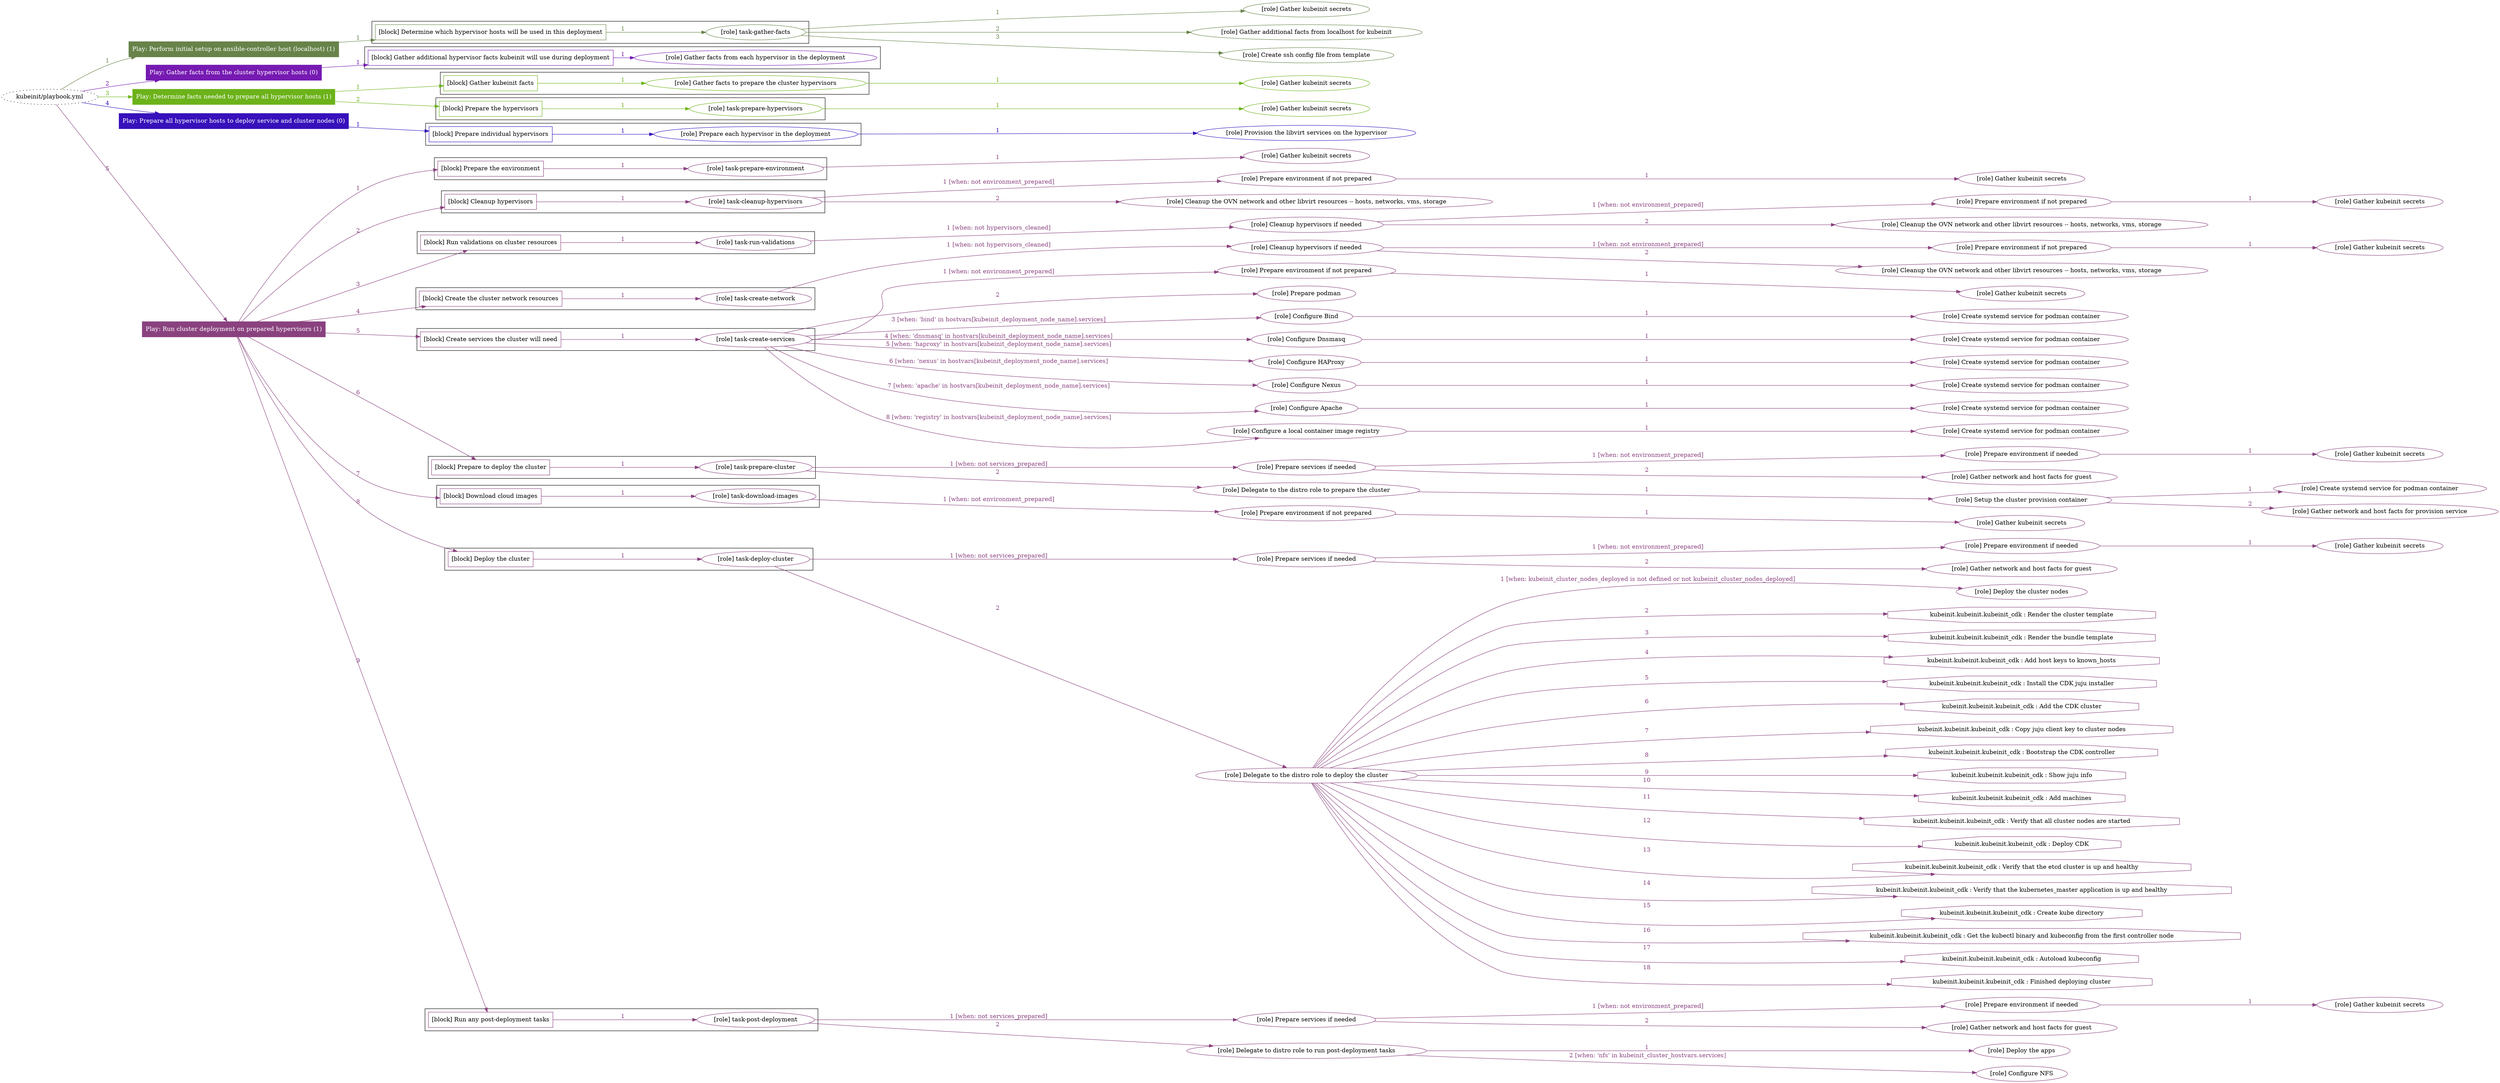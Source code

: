 digraph {
	graph [concentrate=true ordering=in rankdir=LR ratio=fill]
	edge [esep=5 sep=10]
	"kubeinit/playbook.yml" [URL="/home/runner/work/kubeinit/kubeinit/kubeinit/playbook.yml" id=playbook_5d4a4efd style=dotted]
	play_65ad8569 [label="Play: Perform initial setup on ansible-controller host (localhost) (1)" URL="/home/runner/work/kubeinit/kubeinit/kubeinit/playbook.yml" color="#678349" fontcolor="#ffffff" id=play_65ad8569 shape=box style=filled tooltip=localhost]
	"kubeinit/playbook.yml" -> play_65ad8569 [label="1 " color="#678349" fontcolor="#678349" id=edge_d160ba3a labeltooltip="1 " tooltip="1 "]
	subgraph "Gather kubeinit secrets" {
		role_afb60ba7 [label="[role] Gather kubeinit secrets" URL="/home/runner/.ansible/collections/ansible_collections/kubeinit/kubeinit/roles/kubeinit_prepare/tasks/build_hypervisors_group.yml" color="#678349" id=role_afb60ba7 tooltip="Gather kubeinit secrets"]
	}
	subgraph "Gather additional facts from localhost for kubeinit" {
		role_e601e700 [label="[role] Gather additional facts from localhost for kubeinit" URL="/home/runner/.ansible/collections/ansible_collections/kubeinit/kubeinit/roles/kubeinit_prepare/tasks/build_hypervisors_group.yml" color="#678349" id=role_e601e700 tooltip="Gather additional facts from localhost for kubeinit"]
	}
	subgraph "Create ssh config file from template" {
		role_9f34000d [label="[role] Create ssh config file from template" URL="/home/runner/.ansible/collections/ansible_collections/kubeinit/kubeinit/roles/kubeinit_prepare/tasks/build_hypervisors_group.yml" color="#678349" id=role_9f34000d tooltip="Create ssh config file from template"]
	}
	subgraph "task-gather-facts" {
		role_ab800e63 [label="[role] task-gather-facts" URL="/home/runner/work/kubeinit/kubeinit/kubeinit/playbook.yml" color="#678349" id=role_ab800e63 tooltip="task-gather-facts"]
		role_ab800e63 -> role_afb60ba7 [label="1 " color="#678349" fontcolor="#678349" id=edge_997797c6 labeltooltip="1 " tooltip="1 "]
		role_ab800e63 -> role_e601e700 [label="2 " color="#678349" fontcolor="#678349" id=edge_d37f47e0 labeltooltip="2 " tooltip="2 "]
		role_ab800e63 -> role_9f34000d [label="3 " color="#678349" fontcolor="#678349" id=edge_4436fc14 labeltooltip="3 " tooltip="3 "]
	}
	subgraph "Play: Perform initial setup on ansible-controller host (localhost) (1)" {
		play_65ad8569 -> block_b7179aa5 [label=1 color="#678349" fontcolor="#678349" id=edge_c4ae26bb labeltooltip=1 tooltip=1]
		subgraph cluster_block_b7179aa5 {
			block_b7179aa5 [label="[block] Determine which hypervisor hosts will be used in this deployment" URL="/home/runner/work/kubeinit/kubeinit/kubeinit/playbook.yml" color="#678349" id=block_b7179aa5 labeltooltip="Determine which hypervisor hosts will be used in this deployment" shape=box tooltip="Determine which hypervisor hosts will be used in this deployment"]
			block_b7179aa5 -> role_ab800e63 [label="1 " color="#678349" fontcolor="#678349" id=edge_9bcf2f2a labeltooltip="1 " tooltip="1 "]
		}
	}
	play_0ab70458 [label="Play: Gather facts from the cluster hypervisor hosts (0)" URL="/home/runner/work/kubeinit/kubeinit/kubeinit/playbook.yml" color="#761ab2" fontcolor="#ffffff" id=play_0ab70458 shape=box style=filled tooltip="Play: Gather facts from the cluster hypervisor hosts (0)"]
	"kubeinit/playbook.yml" -> play_0ab70458 [label="2 " color="#761ab2" fontcolor="#761ab2" id=edge_4c964f12 labeltooltip="2 " tooltip="2 "]
	subgraph "Gather facts from each hypervisor in the deployment" {
		role_cf1702af [label="[role] Gather facts from each hypervisor in the deployment" URL="/home/runner/work/kubeinit/kubeinit/kubeinit/playbook.yml" color="#761ab2" id=role_cf1702af tooltip="Gather facts from each hypervisor in the deployment"]
	}
	subgraph "Play: Gather facts from the cluster hypervisor hosts (0)" {
		play_0ab70458 -> block_32a64cea [label=1 color="#761ab2" fontcolor="#761ab2" id=edge_6d9802d5 labeltooltip=1 tooltip=1]
		subgraph cluster_block_32a64cea {
			block_32a64cea [label="[block] Gather additional hypervisor facts kubeinit will use during deployment" URL="/home/runner/work/kubeinit/kubeinit/kubeinit/playbook.yml" color="#761ab2" id=block_32a64cea labeltooltip="Gather additional hypervisor facts kubeinit will use during deployment" shape=box tooltip="Gather additional hypervisor facts kubeinit will use during deployment"]
			block_32a64cea -> role_cf1702af [label="1 " color="#761ab2" fontcolor="#761ab2" id=edge_f6587982 labeltooltip="1 " tooltip="1 "]
		}
	}
	play_e6814c1e [label="Play: Determine facts needed to prepare all hypervisor hosts (1)" URL="/home/runner/work/kubeinit/kubeinit/kubeinit/playbook.yml" color="#6cb21a" fontcolor="#ffffff" id=play_e6814c1e shape=box style=filled tooltip=localhost]
	"kubeinit/playbook.yml" -> play_e6814c1e [label="3 " color="#6cb21a" fontcolor="#6cb21a" id=edge_101510f3 labeltooltip="3 " tooltip="3 "]
	subgraph "Gather kubeinit secrets" {
		role_1d40dea8 [label="[role] Gather kubeinit secrets" URL="/home/runner/.ansible/collections/ansible_collections/kubeinit/kubeinit/roles/kubeinit_prepare/tasks/gather_kubeinit_facts.yml" color="#6cb21a" id=role_1d40dea8 tooltip="Gather kubeinit secrets"]
	}
	subgraph "Gather facts to prepare the cluster hypervisors" {
		role_b2ae11fd [label="[role] Gather facts to prepare the cluster hypervisors" URL="/home/runner/work/kubeinit/kubeinit/kubeinit/playbook.yml" color="#6cb21a" id=role_b2ae11fd tooltip="Gather facts to prepare the cluster hypervisors"]
		role_b2ae11fd -> role_1d40dea8 [label="1 " color="#6cb21a" fontcolor="#6cb21a" id=edge_606e1c09 labeltooltip="1 " tooltip="1 "]
	}
	subgraph "Gather kubeinit secrets" {
		role_eefbf96c [label="[role] Gather kubeinit secrets" URL="/home/runner/.ansible/collections/ansible_collections/kubeinit/kubeinit/roles/kubeinit_prepare/tasks/gather_kubeinit_facts.yml" color="#6cb21a" id=role_eefbf96c tooltip="Gather kubeinit secrets"]
	}
	subgraph "task-prepare-hypervisors" {
		role_50946fad [label="[role] task-prepare-hypervisors" URL="/home/runner/work/kubeinit/kubeinit/kubeinit/playbook.yml" color="#6cb21a" id=role_50946fad tooltip="task-prepare-hypervisors"]
		role_50946fad -> role_eefbf96c [label="1 " color="#6cb21a" fontcolor="#6cb21a" id=edge_0d8ae8b2 labeltooltip="1 " tooltip="1 "]
	}
	subgraph "Play: Determine facts needed to prepare all hypervisor hosts (1)" {
		play_e6814c1e -> block_045bded1 [label=1 color="#6cb21a" fontcolor="#6cb21a" id=edge_b8f6d938 labeltooltip=1 tooltip=1]
		subgraph cluster_block_045bded1 {
			block_045bded1 [label="[block] Gather kubeinit facts" URL="/home/runner/work/kubeinit/kubeinit/kubeinit/playbook.yml" color="#6cb21a" id=block_045bded1 labeltooltip="Gather kubeinit facts" shape=box tooltip="Gather kubeinit facts"]
			block_045bded1 -> role_b2ae11fd [label="1 " color="#6cb21a" fontcolor="#6cb21a" id=edge_aa0c2cd4 labeltooltip="1 " tooltip="1 "]
		}
		play_e6814c1e -> block_97803138 [label=2 color="#6cb21a" fontcolor="#6cb21a" id=edge_9f4b67f5 labeltooltip=2 tooltip=2]
		subgraph cluster_block_97803138 {
			block_97803138 [label="[block] Prepare the hypervisors" URL="/home/runner/work/kubeinit/kubeinit/kubeinit/playbook.yml" color="#6cb21a" id=block_97803138 labeltooltip="Prepare the hypervisors" shape=box tooltip="Prepare the hypervisors"]
			block_97803138 -> role_50946fad [label="1 " color="#6cb21a" fontcolor="#6cb21a" id=edge_c9152506 labeltooltip="1 " tooltip="1 "]
		}
	}
	play_7a39531d [label="Play: Prepare all hypervisor hosts to deploy service and cluster nodes (0)" URL="/home/runner/work/kubeinit/kubeinit/kubeinit/playbook.yml" color="#3711bb" fontcolor="#ffffff" id=play_7a39531d shape=box style=filled tooltip="Play: Prepare all hypervisor hosts to deploy service and cluster nodes (0)"]
	"kubeinit/playbook.yml" -> play_7a39531d [label="4 " color="#3711bb" fontcolor="#3711bb" id=edge_bf09d624 labeltooltip="4 " tooltip="4 "]
	subgraph "Provision the libvirt services on the hypervisor" {
		role_a8854d51 [label="[role] Provision the libvirt services on the hypervisor" URL="/home/runner/.ansible/collections/ansible_collections/kubeinit/kubeinit/roles/kubeinit_prepare/tasks/prepare_hypervisor.yml" color="#3711bb" id=role_a8854d51 tooltip="Provision the libvirt services on the hypervisor"]
	}
	subgraph "Prepare each hypervisor in the deployment" {
		role_b487c369 [label="[role] Prepare each hypervisor in the deployment" URL="/home/runner/work/kubeinit/kubeinit/kubeinit/playbook.yml" color="#3711bb" id=role_b487c369 tooltip="Prepare each hypervisor in the deployment"]
		role_b487c369 -> role_a8854d51 [label="1 " color="#3711bb" fontcolor="#3711bb" id=edge_3f8db5c1 labeltooltip="1 " tooltip="1 "]
	}
	subgraph "Play: Prepare all hypervisor hosts to deploy service and cluster nodes (0)" {
		play_7a39531d -> block_e90c26ef [label=1 color="#3711bb" fontcolor="#3711bb" id=edge_960f271e labeltooltip=1 tooltip=1]
		subgraph cluster_block_e90c26ef {
			block_e90c26ef [label="[block] Prepare individual hypervisors" URL="/home/runner/work/kubeinit/kubeinit/kubeinit/playbook.yml" color="#3711bb" id=block_e90c26ef labeltooltip="Prepare individual hypervisors" shape=box tooltip="Prepare individual hypervisors"]
			block_e90c26ef -> role_b487c369 [label="1 " color="#3711bb" fontcolor="#3711bb" id=edge_8b2ed2a7 labeltooltip="1 " tooltip="1 "]
		}
	}
	play_1b030f04 [label="Play: Run cluster deployment on prepared hypervisors (1)" URL="/home/runner/work/kubeinit/kubeinit/kubeinit/playbook.yml" color="#8a427f" fontcolor="#ffffff" id=play_1b030f04 shape=box style=filled tooltip=localhost]
	"kubeinit/playbook.yml" -> play_1b030f04 [label="5 " color="#8a427f" fontcolor="#8a427f" id=edge_0655ecc9 labeltooltip="5 " tooltip="5 "]
	subgraph "Gather kubeinit secrets" {
		role_b978f371 [label="[role] Gather kubeinit secrets" URL="/home/runner/.ansible/collections/ansible_collections/kubeinit/kubeinit/roles/kubeinit_prepare/tasks/gather_kubeinit_facts.yml" color="#8a427f" id=role_b978f371 tooltip="Gather kubeinit secrets"]
	}
	subgraph "task-prepare-environment" {
		role_2ad9b0b3 [label="[role] task-prepare-environment" URL="/home/runner/work/kubeinit/kubeinit/kubeinit/playbook.yml" color="#8a427f" id=role_2ad9b0b3 tooltip="task-prepare-environment"]
		role_2ad9b0b3 -> role_b978f371 [label="1 " color="#8a427f" fontcolor="#8a427f" id=edge_fa014e75 labeltooltip="1 " tooltip="1 "]
	}
	subgraph "Gather kubeinit secrets" {
		role_1841be81 [label="[role] Gather kubeinit secrets" URL="/home/runner/.ansible/collections/ansible_collections/kubeinit/kubeinit/roles/kubeinit_prepare/tasks/gather_kubeinit_facts.yml" color="#8a427f" id=role_1841be81 tooltip="Gather kubeinit secrets"]
	}
	subgraph "Prepare environment if not prepared" {
		role_70fe7573 [label="[role] Prepare environment if not prepared" URL="/home/runner/.ansible/collections/ansible_collections/kubeinit/kubeinit/roles/kubeinit_prepare/tasks/cleanup_hypervisors.yml" color="#8a427f" id=role_70fe7573 tooltip="Prepare environment if not prepared"]
		role_70fe7573 -> role_1841be81 [label="1 " color="#8a427f" fontcolor="#8a427f" id=edge_56fe163d labeltooltip="1 " tooltip="1 "]
	}
	subgraph "Cleanup the OVN network and other libvirt resources -- hosts, networks, vms, storage" {
		role_3c646fc8 [label="[role] Cleanup the OVN network and other libvirt resources -- hosts, networks, vms, storage" URL="/home/runner/.ansible/collections/ansible_collections/kubeinit/kubeinit/roles/kubeinit_prepare/tasks/cleanup_hypervisors.yml" color="#8a427f" id=role_3c646fc8 tooltip="Cleanup the OVN network and other libvirt resources -- hosts, networks, vms, storage"]
	}
	subgraph "task-cleanup-hypervisors" {
		role_1943c08c [label="[role] task-cleanup-hypervisors" URL="/home/runner/work/kubeinit/kubeinit/kubeinit/playbook.yml" color="#8a427f" id=role_1943c08c tooltip="task-cleanup-hypervisors"]
		role_1943c08c -> role_70fe7573 [label="1 [when: not environment_prepared]" color="#8a427f" fontcolor="#8a427f" id=edge_6905fbd5 labeltooltip="1 [when: not environment_prepared]" tooltip="1 [when: not environment_prepared]"]
		role_1943c08c -> role_3c646fc8 [label="2 " color="#8a427f" fontcolor="#8a427f" id=edge_e3557942 labeltooltip="2 " tooltip="2 "]
	}
	subgraph "Gather kubeinit secrets" {
		role_dc35835f [label="[role] Gather kubeinit secrets" URL="/home/runner/.ansible/collections/ansible_collections/kubeinit/kubeinit/roles/kubeinit_prepare/tasks/gather_kubeinit_facts.yml" color="#8a427f" id=role_dc35835f tooltip="Gather kubeinit secrets"]
	}
	subgraph "Prepare environment if not prepared" {
		role_cce88cf4 [label="[role] Prepare environment if not prepared" URL="/home/runner/.ansible/collections/ansible_collections/kubeinit/kubeinit/roles/kubeinit_prepare/tasks/cleanup_hypervisors.yml" color="#8a427f" id=role_cce88cf4 tooltip="Prepare environment if not prepared"]
		role_cce88cf4 -> role_dc35835f [label="1 " color="#8a427f" fontcolor="#8a427f" id=edge_99cf2ab1 labeltooltip="1 " tooltip="1 "]
	}
	subgraph "Cleanup the OVN network and other libvirt resources -- hosts, networks, vms, storage" {
		role_688c6c15 [label="[role] Cleanup the OVN network and other libvirt resources -- hosts, networks, vms, storage" URL="/home/runner/.ansible/collections/ansible_collections/kubeinit/kubeinit/roles/kubeinit_prepare/tasks/cleanup_hypervisors.yml" color="#8a427f" id=role_688c6c15 tooltip="Cleanup the OVN network and other libvirt resources -- hosts, networks, vms, storage"]
	}
	subgraph "Cleanup hypervisors if needed" {
		role_6545174c [label="[role] Cleanup hypervisors if needed" URL="/home/runner/.ansible/collections/ansible_collections/kubeinit/kubeinit/roles/kubeinit_validations/tasks/main.yml" color="#8a427f" id=role_6545174c tooltip="Cleanup hypervisors if needed"]
		role_6545174c -> role_cce88cf4 [label="1 [when: not environment_prepared]" color="#8a427f" fontcolor="#8a427f" id=edge_d6f4eb44 labeltooltip="1 [when: not environment_prepared]" tooltip="1 [when: not environment_prepared]"]
		role_6545174c -> role_688c6c15 [label="2 " color="#8a427f" fontcolor="#8a427f" id=edge_3ad745a1 labeltooltip="2 " tooltip="2 "]
	}
	subgraph "task-run-validations" {
		role_8f6e91c0 [label="[role] task-run-validations" URL="/home/runner/work/kubeinit/kubeinit/kubeinit/playbook.yml" color="#8a427f" id=role_8f6e91c0 tooltip="task-run-validations"]
		role_8f6e91c0 -> role_6545174c [label="1 [when: not hypervisors_cleaned]" color="#8a427f" fontcolor="#8a427f" id=edge_05f34879 labeltooltip="1 [when: not hypervisors_cleaned]" tooltip="1 [when: not hypervisors_cleaned]"]
	}
	subgraph "Gather kubeinit secrets" {
		role_e9c73076 [label="[role] Gather kubeinit secrets" URL="/home/runner/.ansible/collections/ansible_collections/kubeinit/kubeinit/roles/kubeinit_prepare/tasks/gather_kubeinit_facts.yml" color="#8a427f" id=role_e9c73076 tooltip="Gather kubeinit secrets"]
	}
	subgraph "Prepare environment if not prepared" {
		role_3f42492a [label="[role] Prepare environment if not prepared" URL="/home/runner/.ansible/collections/ansible_collections/kubeinit/kubeinit/roles/kubeinit_prepare/tasks/cleanup_hypervisors.yml" color="#8a427f" id=role_3f42492a tooltip="Prepare environment if not prepared"]
		role_3f42492a -> role_e9c73076 [label="1 " color="#8a427f" fontcolor="#8a427f" id=edge_bc59ffc3 labeltooltip="1 " tooltip="1 "]
	}
	subgraph "Cleanup the OVN network and other libvirt resources -- hosts, networks, vms, storage" {
		role_d389c0d1 [label="[role] Cleanup the OVN network and other libvirt resources -- hosts, networks, vms, storage" URL="/home/runner/.ansible/collections/ansible_collections/kubeinit/kubeinit/roles/kubeinit_prepare/tasks/cleanup_hypervisors.yml" color="#8a427f" id=role_d389c0d1 tooltip="Cleanup the OVN network and other libvirt resources -- hosts, networks, vms, storage"]
	}
	subgraph "Cleanup hypervisors if needed" {
		role_c283dd81 [label="[role] Cleanup hypervisors if needed" URL="/home/runner/.ansible/collections/ansible_collections/kubeinit/kubeinit/roles/kubeinit_libvirt/tasks/create_network.yml" color="#8a427f" id=role_c283dd81 tooltip="Cleanup hypervisors if needed"]
		role_c283dd81 -> role_3f42492a [label="1 [when: not environment_prepared]" color="#8a427f" fontcolor="#8a427f" id=edge_cfc73dd8 labeltooltip="1 [when: not environment_prepared]" tooltip="1 [when: not environment_prepared]"]
		role_c283dd81 -> role_d389c0d1 [label="2 " color="#8a427f" fontcolor="#8a427f" id=edge_93f5b8fb labeltooltip="2 " tooltip="2 "]
	}
	subgraph "task-create-network" {
		role_e793d3ed [label="[role] task-create-network" URL="/home/runner/work/kubeinit/kubeinit/kubeinit/playbook.yml" color="#8a427f" id=role_e793d3ed tooltip="task-create-network"]
		role_e793d3ed -> role_c283dd81 [label="1 [when: not hypervisors_cleaned]" color="#8a427f" fontcolor="#8a427f" id=edge_fbb6789c labeltooltip="1 [when: not hypervisors_cleaned]" tooltip="1 [when: not hypervisors_cleaned]"]
	}
	subgraph "Gather kubeinit secrets" {
		role_b8020a63 [label="[role] Gather kubeinit secrets" URL="/home/runner/.ansible/collections/ansible_collections/kubeinit/kubeinit/roles/kubeinit_prepare/tasks/gather_kubeinit_facts.yml" color="#8a427f" id=role_b8020a63 tooltip="Gather kubeinit secrets"]
	}
	subgraph "Prepare environment if not prepared" {
		role_36847317 [label="[role] Prepare environment if not prepared" URL="/home/runner/.ansible/collections/ansible_collections/kubeinit/kubeinit/roles/kubeinit_services/tasks/main.yml" color="#8a427f" id=role_36847317 tooltip="Prepare environment if not prepared"]
		role_36847317 -> role_b8020a63 [label="1 " color="#8a427f" fontcolor="#8a427f" id=edge_d53d6871 labeltooltip="1 " tooltip="1 "]
	}
	subgraph "Prepare podman" {
		role_4e287cc9 [label="[role] Prepare podman" URL="/home/runner/.ansible/collections/ansible_collections/kubeinit/kubeinit/roles/kubeinit_services/tasks/00_create_service_pod.yml" color="#8a427f" id=role_4e287cc9 tooltip="Prepare podman"]
	}
	subgraph "Create systemd service for podman container" {
		role_1cb94c15 [label="[role] Create systemd service for podman container" URL="/home/runner/.ansible/collections/ansible_collections/kubeinit/kubeinit/roles/kubeinit_bind/tasks/main.yml" color="#8a427f" id=role_1cb94c15 tooltip="Create systemd service for podman container"]
	}
	subgraph "Configure Bind" {
		role_9c9f459e [label="[role] Configure Bind" URL="/home/runner/.ansible/collections/ansible_collections/kubeinit/kubeinit/roles/kubeinit_services/tasks/start_services_containers.yml" color="#8a427f" id=role_9c9f459e tooltip="Configure Bind"]
		role_9c9f459e -> role_1cb94c15 [label="1 " color="#8a427f" fontcolor="#8a427f" id=edge_7fda4e03 labeltooltip="1 " tooltip="1 "]
	}
	subgraph "Create systemd service for podman container" {
		role_1dc32ac9 [label="[role] Create systemd service for podman container" URL="/home/runner/.ansible/collections/ansible_collections/kubeinit/kubeinit/roles/kubeinit_dnsmasq/tasks/main.yml" color="#8a427f" id=role_1dc32ac9 tooltip="Create systemd service for podman container"]
	}
	subgraph "Configure Dnsmasq" {
		role_564a7d5e [label="[role] Configure Dnsmasq" URL="/home/runner/.ansible/collections/ansible_collections/kubeinit/kubeinit/roles/kubeinit_services/tasks/start_services_containers.yml" color="#8a427f" id=role_564a7d5e tooltip="Configure Dnsmasq"]
		role_564a7d5e -> role_1dc32ac9 [label="1 " color="#8a427f" fontcolor="#8a427f" id=edge_b3ff6a4b labeltooltip="1 " tooltip="1 "]
	}
	subgraph "Create systemd service for podman container" {
		role_6fa23d4e [label="[role] Create systemd service for podman container" URL="/home/runner/.ansible/collections/ansible_collections/kubeinit/kubeinit/roles/kubeinit_haproxy/tasks/main.yml" color="#8a427f" id=role_6fa23d4e tooltip="Create systemd service for podman container"]
	}
	subgraph "Configure HAProxy" {
		role_dfbf6b79 [label="[role] Configure HAProxy" URL="/home/runner/.ansible/collections/ansible_collections/kubeinit/kubeinit/roles/kubeinit_services/tasks/start_services_containers.yml" color="#8a427f" id=role_dfbf6b79 tooltip="Configure HAProxy"]
		role_dfbf6b79 -> role_6fa23d4e [label="1 " color="#8a427f" fontcolor="#8a427f" id=edge_7ab19076 labeltooltip="1 " tooltip="1 "]
	}
	subgraph "Create systemd service for podman container" {
		role_b2f80b74 [label="[role] Create systemd service for podman container" URL="/home/runner/.ansible/collections/ansible_collections/kubeinit/kubeinit/roles/kubeinit_nexus/tasks/main.yml" color="#8a427f" id=role_b2f80b74 tooltip="Create systemd service for podman container"]
	}
	subgraph "Configure Nexus" {
		role_54bb8392 [label="[role] Configure Nexus" URL="/home/runner/.ansible/collections/ansible_collections/kubeinit/kubeinit/roles/kubeinit_services/tasks/start_services_containers.yml" color="#8a427f" id=role_54bb8392 tooltip="Configure Nexus"]
		role_54bb8392 -> role_b2f80b74 [label="1 " color="#8a427f" fontcolor="#8a427f" id=edge_5441ed68 labeltooltip="1 " tooltip="1 "]
	}
	subgraph "Create systemd service for podman container" {
		role_d0d7622e [label="[role] Create systemd service for podman container" URL="/home/runner/.ansible/collections/ansible_collections/kubeinit/kubeinit/roles/kubeinit_apache/tasks/main.yml" color="#8a427f" id=role_d0d7622e tooltip="Create systemd service for podman container"]
	}
	subgraph "Configure Apache" {
		role_2e929e82 [label="[role] Configure Apache" URL="/home/runner/.ansible/collections/ansible_collections/kubeinit/kubeinit/roles/kubeinit_services/tasks/start_services_containers.yml" color="#8a427f" id=role_2e929e82 tooltip="Configure Apache"]
		role_2e929e82 -> role_d0d7622e [label="1 " color="#8a427f" fontcolor="#8a427f" id=edge_8b07c0a2 labeltooltip="1 " tooltip="1 "]
	}
	subgraph "Create systemd service for podman container" {
		role_638c51d6 [label="[role] Create systemd service for podman container" URL="/home/runner/.ansible/collections/ansible_collections/kubeinit/kubeinit/roles/kubeinit_registry/tasks/main.yml" color="#8a427f" id=role_638c51d6 tooltip="Create systemd service for podman container"]
	}
	subgraph "Configure a local container image registry" {
		role_09df94ac [label="[role] Configure a local container image registry" URL="/home/runner/.ansible/collections/ansible_collections/kubeinit/kubeinit/roles/kubeinit_services/tasks/start_services_containers.yml" color="#8a427f" id=role_09df94ac tooltip="Configure a local container image registry"]
		role_09df94ac -> role_638c51d6 [label="1 " color="#8a427f" fontcolor="#8a427f" id=edge_f0ae51d2 labeltooltip="1 " tooltip="1 "]
	}
	subgraph "task-create-services" {
		role_7cf5f27b [label="[role] task-create-services" URL="/home/runner/work/kubeinit/kubeinit/kubeinit/playbook.yml" color="#8a427f" id=role_7cf5f27b tooltip="task-create-services"]
		role_7cf5f27b -> role_36847317 [label="1 [when: not environment_prepared]" color="#8a427f" fontcolor="#8a427f" id=edge_3ca4567c labeltooltip="1 [when: not environment_prepared]" tooltip="1 [when: not environment_prepared]"]
		role_7cf5f27b -> role_4e287cc9 [label="2 " color="#8a427f" fontcolor="#8a427f" id=edge_bd09ce76 labeltooltip="2 " tooltip="2 "]
		role_7cf5f27b -> role_9c9f459e [label="3 [when: 'bind' in hostvars[kubeinit_deployment_node_name].services]" color="#8a427f" fontcolor="#8a427f" id=edge_01d3547b labeltooltip="3 [when: 'bind' in hostvars[kubeinit_deployment_node_name].services]" tooltip="3 [when: 'bind' in hostvars[kubeinit_deployment_node_name].services]"]
		role_7cf5f27b -> role_564a7d5e [label="4 [when: 'dnsmasq' in hostvars[kubeinit_deployment_node_name].services]" color="#8a427f" fontcolor="#8a427f" id=edge_6986c4ca labeltooltip="4 [when: 'dnsmasq' in hostvars[kubeinit_deployment_node_name].services]" tooltip="4 [when: 'dnsmasq' in hostvars[kubeinit_deployment_node_name].services]"]
		role_7cf5f27b -> role_dfbf6b79 [label="5 [when: 'haproxy' in hostvars[kubeinit_deployment_node_name].services]" color="#8a427f" fontcolor="#8a427f" id=edge_72f70f10 labeltooltip="5 [when: 'haproxy' in hostvars[kubeinit_deployment_node_name].services]" tooltip="5 [when: 'haproxy' in hostvars[kubeinit_deployment_node_name].services]"]
		role_7cf5f27b -> role_54bb8392 [label="6 [when: 'nexus' in hostvars[kubeinit_deployment_node_name].services]" color="#8a427f" fontcolor="#8a427f" id=edge_141fd323 labeltooltip="6 [when: 'nexus' in hostvars[kubeinit_deployment_node_name].services]" tooltip="6 [when: 'nexus' in hostvars[kubeinit_deployment_node_name].services]"]
		role_7cf5f27b -> role_2e929e82 [label="7 [when: 'apache' in hostvars[kubeinit_deployment_node_name].services]" color="#8a427f" fontcolor="#8a427f" id=edge_28fa9f49 labeltooltip="7 [when: 'apache' in hostvars[kubeinit_deployment_node_name].services]" tooltip="7 [when: 'apache' in hostvars[kubeinit_deployment_node_name].services]"]
		role_7cf5f27b -> role_09df94ac [label="8 [when: 'registry' in hostvars[kubeinit_deployment_node_name].services]" color="#8a427f" fontcolor="#8a427f" id=edge_abbbc244 labeltooltip="8 [when: 'registry' in hostvars[kubeinit_deployment_node_name].services]" tooltip="8 [when: 'registry' in hostvars[kubeinit_deployment_node_name].services]"]
	}
	subgraph "Gather kubeinit secrets" {
		role_97a43b1e [label="[role] Gather kubeinit secrets" URL="/home/runner/.ansible/collections/ansible_collections/kubeinit/kubeinit/roles/kubeinit_prepare/tasks/gather_kubeinit_facts.yml" color="#8a427f" id=role_97a43b1e tooltip="Gather kubeinit secrets"]
	}
	subgraph "Prepare environment if needed" {
		role_0a1a6044 [label="[role] Prepare environment if needed" URL="/home/runner/.ansible/collections/ansible_collections/kubeinit/kubeinit/roles/kubeinit_services/tasks/prepare_services.yml" color="#8a427f" id=role_0a1a6044 tooltip="Prepare environment if needed"]
		role_0a1a6044 -> role_97a43b1e [label="1 " color="#8a427f" fontcolor="#8a427f" id=edge_8eaf4519 labeltooltip="1 " tooltip="1 "]
	}
	subgraph "Gather network and host facts for guest" {
		role_221c5227 [label="[role] Gather network and host facts for guest" URL="/home/runner/.ansible/collections/ansible_collections/kubeinit/kubeinit/roles/kubeinit_services/tasks/prepare_services.yml" color="#8a427f" id=role_221c5227 tooltip="Gather network and host facts for guest"]
	}
	subgraph "Prepare services if needed" {
		role_721482b7 [label="[role] Prepare services if needed" URL="/home/runner/.ansible/collections/ansible_collections/kubeinit/kubeinit/roles/kubeinit_prepare/tasks/prepare_cluster.yml" color="#8a427f" id=role_721482b7 tooltip="Prepare services if needed"]
		role_721482b7 -> role_0a1a6044 [label="1 [when: not environment_prepared]" color="#8a427f" fontcolor="#8a427f" id=edge_350dfda5 labeltooltip="1 [when: not environment_prepared]" tooltip="1 [when: not environment_prepared]"]
		role_721482b7 -> role_221c5227 [label="2 " color="#8a427f" fontcolor="#8a427f" id=edge_ab355b9d labeltooltip="2 " tooltip="2 "]
	}
	subgraph "Create systemd service for podman container" {
		role_a062bc35 [label="[role] Create systemd service for podman container" URL="/home/runner/.ansible/collections/ansible_collections/kubeinit/kubeinit/roles/kubeinit_services/tasks/create_provision_container.yml" color="#8a427f" id=role_a062bc35 tooltip="Create systemd service for podman container"]
	}
	subgraph "Gather network and host facts for provision service" {
		role_914c8547 [label="[role] Gather network and host facts for provision service" URL="/home/runner/.ansible/collections/ansible_collections/kubeinit/kubeinit/roles/kubeinit_services/tasks/create_provision_container.yml" color="#8a427f" id=role_914c8547 tooltip="Gather network and host facts for provision service"]
	}
	subgraph "Setup the cluster provision container" {
		role_1683d6fa [label="[role] Setup the cluster provision container" URL="/home/runner/.ansible/collections/ansible_collections/kubeinit/kubeinit/roles/kubeinit_cdk/tasks/prepare_cluster.yml" color="#8a427f" id=role_1683d6fa tooltip="Setup the cluster provision container"]
		role_1683d6fa -> role_a062bc35 [label="1 " color="#8a427f" fontcolor="#8a427f" id=edge_32e56072 labeltooltip="1 " tooltip="1 "]
		role_1683d6fa -> role_914c8547 [label="2 " color="#8a427f" fontcolor="#8a427f" id=edge_f0c0c3d5 labeltooltip="2 " tooltip="2 "]
	}
	subgraph "Delegate to the distro role to prepare the cluster" {
		role_d7b5a0ef [label="[role] Delegate to the distro role to prepare the cluster" URL="/home/runner/.ansible/collections/ansible_collections/kubeinit/kubeinit/roles/kubeinit_prepare/tasks/prepare_cluster.yml" color="#8a427f" id=role_d7b5a0ef tooltip="Delegate to the distro role to prepare the cluster"]
		role_d7b5a0ef -> role_1683d6fa [label="1 " color="#8a427f" fontcolor="#8a427f" id=edge_bbd94cd8 labeltooltip="1 " tooltip="1 "]
	}
	subgraph "task-prepare-cluster" {
		role_54a04b58 [label="[role] task-prepare-cluster" URL="/home/runner/work/kubeinit/kubeinit/kubeinit/playbook.yml" color="#8a427f" id=role_54a04b58 tooltip="task-prepare-cluster"]
		role_54a04b58 -> role_721482b7 [label="1 [when: not services_prepared]" color="#8a427f" fontcolor="#8a427f" id=edge_d8adf1ec labeltooltip="1 [when: not services_prepared]" tooltip="1 [when: not services_prepared]"]
		role_54a04b58 -> role_d7b5a0ef [label="2 " color="#8a427f" fontcolor="#8a427f" id=edge_233df454 labeltooltip="2 " tooltip="2 "]
	}
	subgraph "Gather kubeinit secrets" {
		role_72136e33 [label="[role] Gather kubeinit secrets" URL="/home/runner/.ansible/collections/ansible_collections/kubeinit/kubeinit/roles/kubeinit_prepare/tasks/gather_kubeinit_facts.yml" color="#8a427f" id=role_72136e33 tooltip="Gather kubeinit secrets"]
	}
	subgraph "Prepare environment if not prepared" {
		role_33611b4f [label="[role] Prepare environment if not prepared" URL="/home/runner/.ansible/collections/ansible_collections/kubeinit/kubeinit/roles/kubeinit_libvirt/tasks/download_cloud_images.yml" color="#8a427f" id=role_33611b4f tooltip="Prepare environment if not prepared"]
		role_33611b4f -> role_72136e33 [label="1 " color="#8a427f" fontcolor="#8a427f" id=edge_ace02193 labeltooltip="1 " tooltip="1 "]
	}
	subgraph "task-download-images" {
		role_2e661482 [label="[role] task-download-images" URL="/home/runner/work/kubeinit/kubeinit/kubeinit/playbook.yml" color="#8a427f" id=role_2e661482 tooltip="task-download-images"]
		role_2e661482 -> role_33611b4f [label="1 [when: not environment_prepared]" color="#8a427f" fontcolor="#8a427f" id=edge_d57b1e6e labeltooltip="1 [when: not environment_prepared]" tooltip="1 [when: not environment_prepared]"]
	}
	subgraph "Gather kubeinit secrets" {
		role_0a62002d [label="[role] Gather kubeinit secrets" URL="/home/runner/.ansible/collections/ansible_collections/kubeinit/kubeinit/roles/kubeinit_prepare/tasks/gather_kubeinit_facts.yml" color="#8a427f" id=role_0a62002d tooltip="Gather kubeinit secrets"]
	}
	subgraph "Prepare environment if needed" {
		role_cd10c30f [label="[role] Prepare environment if needed" URL="/home/runner/.ansible/collections/ansible_collections/kubeinit/kubeinit/roles/kubeinit_services/tasks/prepare_services.yml" color="#8a427f" id=role_cd10c30f tooltip="Prepare environment if needed"]
		role_cd10c30f -> role_0a62002d [label="1 " color="#8a427f" fontcolor="#8a427f" id=edge_d5cf251e labeltooltip="1 " tooltip="1 "]
	}
	subgraph "Gather network and host facts for guest" {
		role_5a43a5c3 [label="[role] Gather network and host facts for guest" URL="/home/runner/.ansible/collections/ansible_collections/kubeinit/kubeinit/roles/kubeinit_services/tasks/prepare_services.yml" color="#8a427f" id=role_5a43a5c3 tooltip="Gather network and host facts for guest"]
	}
	subgraph "Prepare services if needed" {
		role_eab31f0b [label="[role] Prepare services if needed" URL="/home/runner/.ansible/collections/ansible_collections/kubeinit/kubeinit/roles/kubeinit_prepare/tasks/deploy_cluster.yml" color="#8a427f" id=role_eab31f0b tooltip="Prepare services if needed"]
		role_eab31f0b -> role_cd10c30f [label="1 [when: not environment_prepared]" color="#8a427f" fontcolor="#8a427f" id=edge_69469e4f labeltooltip="1 [when: not environment_prepared]" tooltip="1 [when: not environment_prepared]"]
		role_eab31f0b -> role_5a43a5c3 [label="2 " color="#8a427f" fontcolor="#8a427f" id=edge_d3257725 labeltooltip="2 " tooltip="2 "]
	}
	subgraph "Deploy the cluster nodes" {
		role_781add72 [label="[role] Deploy the cluster nodes" URL="/home/runner/.ansible/collections/ansible_collections/kubeinit/kubeinit/roles/kubeinit_cdk/tasks/main.yml" color="#8a427f" id=role_781add72 tooltip="Deploy the cluster nodes"]
	}
	subgraph "Delegate to the distro role to deploy the cluster" {
		role_2212d85e [label="[role] Delegate to the distro role to deploy the cluster" URL="/home/runner/.ansible/collections/ansible_collections/kubeinit/kubeinit/roles/kubeinit_prepare/tasks/deploy_cluster.yml" color="#8a427f" id=role_2212d85e tooltip="Delegate to the distro role to deploy the cluster"]
		role_2212d85e -> role_781add72 [label="1 [when: kubeinit_cluster_nodes_deployed is not defined or not kubeinit_cluster_nodes_deployed]" color="#8a427f" fontcolor="#8a427f" id=edge_b01f7c05 labeltooltip="1 [when: kubeinit_cluster_nodes_deployed is not defined or not kubeinit_cluster_nodes_deployed]" tooltip="1 [when: kubeinit_cluster_nodes_deployed is not defined or not kubeinit_cluster_nodes_deployed]"]
		task_3466bbb7 [label="kubeinit.kubeinit.kubeinit_cdk : Render the cluster template" URL="/home/runner/.ansible/collections/ansible_collections/kubeinit/kubeinit/roles/kubeinit_cdk/tasks/main.yml" color="#8a427f" id=task_3466bbb7 shape=octagon tooltip="kubeinit.kubeinit.kubeinit_cdk : Render the cluster template"]
		role_2212d85e -> task_3466bbb7 [label="2 " color="#8a427f" fontcolor="#8a427f" id=edge_54995b36 labeltooltip="2 " tooltip="2 "]
		task_d254e6b9 [label="kubeinit.kubeinit.kubeinit_cdk : Render the bundle template" URL="/home/runner/.ansible/collections/ansible_collections/kubeinit/kubeinit/roles/kubeinit_cdk/tasks/main.yml" color="#8a427f" id=task_d254e6b9 shape=octagon tooltip="kubeinit.kubeinit.kubeinit_cdk : Render the bundle template"]
		role_2212d85e -> task_d254e6b9 [label="3 " color="#8a427f" fontcolor="#8a427f" id=edge_7ed227a6 labeltooltip="3 " tooltip="3 "]
		task_0953825f [label="kubeinit.kubeinit.kubeinit_cdk : Add host keys to known_hosts" URL="/home/runner/.ansible/collections/ansible_collections/kubeinit/kubeinit/roles/kubeinit_cdk/tasks/main.yml" color="#8a427f" id=task_0953825f shape=octagon tooltip="kubeinit.kubeinit.kubeinit_cdk : Add host keys to known_hosts"]
		role_2212d85e -> task_0953825f [label="4 " color="#8a427f" fontcolor="#8a427f" id=edge_e9073c0e labeltooltip="4 " tooltip="4 "]
		task_85882510 [label="kubeinit.kubeinit.kubeinit_cdk : Install the CDK juju installer" URL="/home/runner/.ansible/collections/ansible_collections/kubeinit/kubeinit/roles/kubeinit_cdk/tasks/main.yml" color="#8a427f" id=task_85882510 shape=octagon tooltip="kubeinit.kubeinit.kubeinit_cdk : Install the CDK juju installer"]
		role_2212d85e -> task_85882510 [label="5 " color="#8a427f" fontcolor="#8a427f" id=edge_d123cbf7 labeltooltip="5 " tooltip="5 "]
		task_d81ef918 [label="kubeinit.kubeinit.kubeinit_cdk : Add the CDK cluster" URL="/home/runner/.ansible/collections/ansible_collections/kubeinit/kubeinit/roles/kubeinit_cdk/tasks/main.yml" color="#8a427f" id=task_d81ef918 shape=octagon tooltip="kubeinit.kubeinit.kubeinit_cdk : Add the CDK cluster"]
		role_2212d85e -> task_d81ef918 [label="6 " color="#8a427f" fontcolor="#8a427f" id=edge_8a7633b4 labeltooltip="6 " tooltip="6 "]
		task_7a30c72e [label="kubeinit.kubeinit.kubeinit_cdk : Copy juju client key to cluster nodes" URL="/home/runner/.ansible/collections/ansible_collections/kubeinit/kubeinit/roles/kubeinit_cdk/tasks/main.yml" color="#8a427f" id=task_7a30c72e shape=octagon tooltip="kubeinit.kubeinit.kubeinit_cdk : Copy juju client key to cluster nodes"]
		role_2212d85e -> task_7a30c72e [label="7 " color="#8a427f" fontcolor="#8a427f" id=edge_13f633f8 labeltooltip="7 " tooltip="7 "]
		task_cfbb3e2c [label="kubeinit.kubeinit.kubeinit_cdk : Bootstrap the CDK controller" URL="/home/runner/.ansible/collections/ansible_collections/kubeinit/kubeinit/roles/kubeinit_cdk/tasks/main.yml" color="#8a427f" id=task_cfbb3e2c shape=octagon tooltip="kubeinit.kubeinit.kubeinit_cdk : Bootstrap the CDK controller"]
		role_2212d85e -> task_cfbb3e2c [label="8 " color="#8a427f" fontcolor="#8a427f" id=edge_832a3dc7 labeltooltip="8 " tooltip="8 "]
		task_c0d12000 [label="kubeinit.kubeinit.kubeinit_cdk : Show juju info" URL="/home/runner/.ansible/collections/ansible_collections/kubeinit/kubeinit/roles/kubeinit_cdk/tasks/main.yml" color="#8a427f" id=task_c0d12000 shape=octagon tooltip="kubeinit.kubeinit.kubeinit_cdk : Show juju info"]
		role_2212d85e -> task_c0d12000 [label="9 " color="#8a427f" fontcolor="#8a427f" id=edge_bc19e305 labeltooltip="9 " tooltip="9 "]
		task_d500bfa0 [label="kubeinit.kubeinit.kubeinit_cdk : Add machines" URL="/home/runner/.ansible/collections/ansible_collections/kubeinit/kubeinit/roles/kubeinit_cdk/tasks/main.yml" color="#8a427f" id=task_d500bfa0 shape=octagon tooltip="kubeinit.kubeinit.kubeinit_cdk : Add machines"]
		role_2212d85e -> task_d500bfa0 [label="10 " color="#8a427f" fontcolor="#8a427f" id=edge_b9377edb labeltooltip="10 " tooltip="10 "]
		task_33ad6069 [label="kubeinit.kubeinit.kubeinit_cdk : Verify that all cluster nodes are started" URL="/home/runner/.ansible/collections/ansible_collections/kubeinit/kubeinit/roles/kubeinit_cdk/tasks/main.yml" color="#8a427f" id=task_33ad6069 shape=octagon tooltip="kubeinit.kubeinit.kubeinit_cdk : Verify that all cluster nodes are started"]
		role_2212d85e -> task_33ad6069 [label="11 " color="#8a427f" fontcolor="#8a427f" id=edge_083c9be6 labeltooltip="11 " tooltip="11 "]
		task_c2cf5246 [label="kubeinit.kubeinit.kubeinit_cdk : Deploy CDK" URL="/home/runner/.ansible/collections/ansible_collections/kubeinit/kubeinit/roles/kubeinit_cdk/tasks/main.yml" color="#8a427f" id=task_c2cf5246 shape=octagon tooltip="kubeinit.kubeinit.kubeinit_cdk : Deploy CDK"]
		role_2212d85e -> task_c2cf5246 [label="12 " color="#8a427f" fontcolor="#8a427f" id=edge_25b1ee83 labeltooltip="12 " tooltip="12 "]
		task_b4545617 [label="kubeinit.kubeinit.kubeinit_cdk : Verify that the etcd cluster is up and healthy" URL="/home/runner/.ansible/collections/ansible_collections/kubeinit/kubeinit/roles/kubeinit_cdk/tasks/main.yml" color="#8a427f" id=task_b4545617 shape=octagon tooltip="kubeinit.kubeinit.kubeinit_cdk : Verify that the etcd cluster is up and healthy"]
		role_2212d85e -> task_b4545617 [label="13 " color="#8a427f" fontcolor="#8a427f" id=edge_1089e79d labeltooltip="13 " tooltip="13 "]
		task_1e4b4f54 [label="kubeinit.kubeinit.kubeinit_cdk : Verify that the kubernetes_master application is up and healthy" URL="/home/runner/.ansible/collections/ansible_collections/kubeinit/kubeinit/roles/kubeinit_cdk/tasks/main.yml" color="#8a427f" id=task_1e4b4f54 shape=octagon tooltip="kubeinit.kubeinit.kubeinit_cdk : Verify that the kubernetes_master application is up and healthy"]
		role_2212d85e -> task_1e4b4f54 [label="14 " color="#8a427f" fontcolor="#8a427f" id=edge_f3467fb4 labeltooltip="14 " tooltip="14 "]
		task_6cd030bc [label="kubeinit.kubeinit.kubeinit_cdk : Create kube directory" URL="/home/runner/.ansible/collections/ansible_collections/kubeinit/kubeinit/roles/kubeinit_cdk/tasks/main.yml" color="#8a427f" id=task_6cd030bc shape=octagon tooltip="kubeinit.kubeinit.kubeinit_cdk : Create kube directory"]
		role_2212d85e -> task_6cd030bc [label="15 " color="#8a427f" fontcolor="#8a427f" id=edge_6fc3daf9 labeltooltip="15 " tooltip="15 "]
		task_3ec04e40 [label="kubeinit.kubeinit.kubeinit_cdk : Get the kubectl binary and kubeconfig from the first controller node" URL="/home/runner/.ansible/collections/ansible_collections/kubeinit/kubeinit/roles/kubeinit_cdk/tasks/main.yml" color="#8a427f" id=task_3ec04e40 shape=octagon tooltip="kubeinit.kubeinit.kubeinit_cdk : Get the kubectl binary and kubeconfig from the first controller node"]
		role_2212d85e -> task_3ec04e40 [label="16 " color="#8a427f" fontcolor="#8a427f" id=edge_1eccaead labeltooltip="16 " tooltip="16 "]
		task_89cc59c1 [label="kubeinit.kubeinit.kubeinit_cdk : Autoload kubeconfig" URL="/home/runner/.ansible/collections/ansible_collections/kubeinit/kubeinit/roles/kubeinit_cdk/tasks/main.yml" color="#8a427f" id=task_89cc59c1 shape=octagon tooltip="kubeinit.kubeinit.kubeinit_cdk : Autoload kubeconfig"]
		role_2212d85e -> task_89cc59c1 [label="17 " color="#8a427f" fontcolor="#8a427f" id=edge_c6861599 labeltooltip="17 " tooltip="17 "]
		task_34da9300 [label="kubeinit.kubeinit.kubeinit_cdk : Finished deploying cluster" URL="/home/runner/.ansible/collections/ansible_collections/kubeinit/kubeinit/roles/kubeinit_cdk/tasks/main.yml" color="#8a427f" id=task_34da9300 shape=octagon tooltip="kubeinit.kubeinit.kubeinit_cdk : Finished deploying cluster"]
		role_2212d85e -> task_34da9300 [label="18 " color="#8a427f" fontcolor="#8a427f" id=edge_cd431ba5 labeltooltip="18 " tooltip="18 "]
	}
	subgraph "task-deploy-cluster" {
		role_fa8c5d8b [label="[role] task-deploy-cluster" URL="/home/runner/work/kubeinit/kubeinit/kubeinit/playbook.yml" color="#8a427f" id=role_fa8c5d8b tooltip="task-deploy-cluster"]
		role_fa8c5d8b -> role_eab31f0b [label="1 [when: not services_prepared]" color="#8a427f" fontcolor="#8a427f" id=edge_ab702080 labeltooltip="1 [when: not services_prepared]" tooltip="1 [when: not services_prepared]"]
		role_fa8c5d8b -> role_2212d85e [label="2 " color="#8a427f" fontcolor="#8a427f" id=edge_e2035590 labeltooltip="2 " tooltip="2 "]
	}
	subgraph "Gather kubeinit secrets" {
		role_304507fe [label="[role] Gather kubeinit secrets" URL="/home/runner/.ansible/collections/ansible_collections/kubeinit/kubeinit/roles/kubeinit_prepare/tasks/gather_kubeinit_facts.yml" color="#8a427f" id=role_304507fe tooltip="Gather kubeinit secrets"]
	}
	subgraph "Prepare environment if needed" {
		role_ce818a03 [label="[role] Prepare environment if needed" URL="/home/runner/.ansible/collections/ansible_collections/kubeinit/kubeinit/roles/kubeinit_services/tasks/prepare_services.yml" color="#8a427f" id=role_ce818a03 tooltip="Prepare environment if needed"]
		role_ce818a03 -> role_304507fe [label="1 " color="#8a427f" fontcolor="#8a427f" id=edge_96cbf0ed labeltooltip="1 " tooltip="1 "]
	}
	subgraph "Gather network and host facts for guest" {
		role_5ca92f2d [label="[role] Gather network and host facts for guest" URL="/home/runner/.ansible/collections/ansible_collections/kubeinit/kubeinit/roles/kubeinit_services/tasks/prepare_services.yml" color="#8a427f" id=role_5ca92f2d tooltip="Gather network and host facts for guest"]
	}
	subgraph "Prepare services if needed" {
		role_183588a7 [label="[role] Prepare services if needed" URL="/home/runner/.ansible/collections/ansible_collections/kubeinit/kubeinit/roles/kubeinit_prepare/tasks/post_deployment.yml" color="#8a427f" id=role_183588a7 tooltip="Prepare services if needed"]
		role_183588a7 -> role_ce818a03 [label="1 [when: not environment_prepared]" color="#8a427f" fontcolor="#8a427f" id=edge_3bcdc066 labeltooltip="1 [when: not environment_prepared]" tooltip="1 [when: not environment_prepared]"]
		role_183588a7 -> role_5ca92f2d [label="2 " color="#8a427f" fontcolor="#8a427f" id=edge_ba6960c0 labeltooltip="2 " tooltip="2 "]
	}
	subgraph "Deploy the apps" {
		role_62c0f8df [label="[role] Deploy the apps" URL="/home/runner/.ansible/collections/ansible_collections/kubeinit/kubeinit/roles/kubeinit_cdk/tasks/post_deployment_tasks.yml" color="#8a427f" id=role_62c0f8df tooltip="Deploy the apps"]
	}
	subgraph "Configure NFS" {
		role_4ce485a9 [label="[role] Configure NFS" URL="/home/runner/.ansible/collections/ansible_collections/kubeinit/kubeinit/roles/kubeinit_cdk/tasks/post_deployment_tasks.yml" color="#8a427f" id=role_4ce485a9 tooltip="Configure NFS"]
	}
	subgraph "Delegate to distro role to run post-deployment tasks" {
		role_6ba264cf [label="[role] Delegate to distro role to run post-deployment tasks" URL="/home/runner/.ansible/collections/ansible_collections/kubeinit/kubeinit/roles/kubeinit_prepare/tasks/post_deployment.yml" color="#8a427f" id=role_6ba264cf tooltip="Delegate to distro role to run post-deployment tasks"]
		role_6ba264cf -> role_62c0f8df [label="1 " color="#8a427f" fontcolor="#8a427f" id=edge_d6aded79 labeltooltip="1 " tooltip="1 "]
		role_6ba264cf -> role_4ce485a9 [label="2 [when: 'nfs' in kubeinit_cluster_hostvars.services]" color="#8a427f" fontcolor="#8a427f" id=edge_01834dd4 labeltooltip="2 [when: 'nfs' in kubeinit_cluster_hostvars.services]" tooltip="2 [when: 'nfs' in kubeinit_cluster_hostvars.services]"]
	}
	subgraph "task-post-deployment" {
		role_3f1aa896 [label="[role] task-post-deployment" URL="/home/runner/work/kubeinit/kubeinit/kubeinit/playbook.yml" color="#8a427f" id=role_3f1aa896 tooltip="task-post-deployment"]
		role_3f1aa896 -> role_183588a7 [label="1 [when: not services_prepared]" color="#8a427f" fontcolor="#8a427f" id=edge_0243bb81 labeltooltip="1 [when: not services_prepared]" tooltip="1 [when: not services_prepared]"]
		role_3f1aa896 -> role_6ba264cf [label="2 " color="#8a427f" fontcolor="#8a427f" id=edge_4cc3a6a0 labeltooltip="2 " tooltip="2 "]
	}
	subgraph "Play: Run cluster deployment on prepared hypervisors (1)" {
		play_1b030f04 -> block_56cbe0cd [label=1 color="#8a427f" fontcolor="#8a427f" id=edge_cf29d95f labeltooltip=1 tooltip=1]
		subgraph cluster_block_56cbe0cd {
			block_56cbe0cd [label="[block] Prepare the environment" URL="/home/runner/work/kubeinit/kubeinit/kubeinit/playbook.yml" color="#8a427f" id=block_56cbe0cd labeltooltip="Prepare the environment" shape=box tooltip="Prepare the environment"]
			block_56cbe0cd -> role_2ad9b0b3 [label="1 " color="#8a427f" fontcolor="#8a427f" id=edge_2e2461fa labeltooltip="1 " tooltip="1 "]
		}
		play_1b030f04 -> block_1fda6357 [label=2 color="#8a427f" fontcolor="#8a427f" id=edge_85d34cf0 labeltooltip=2 tooltip=2]
		subgraph cluster_block_1fda6357 {
			block_1fda6357 [label="[block] Cleanup hypervisors" URL="/home/runner/work/kubeinit/kubeinit/kubeinit/playbook.yml" color="#8a427f" id=block_1fda6357 labeltooltip="Cleanup hypervisors" shape=box tooltip="Cleanup hypervisors"]
			block_1fda6357 -> role_1943c08c [label="1 " color="#8a427f" fontcolor="#8a427f" id=edge_7acb48f1 labeltooltip="1 " tooltip="1 "]
		}
		play_1b030f04 -> block_75326956 [label=3 color="#8a427f" fontcolor="#8a427f" id=edge_7b2082fe labeltooltip=3 tooltip=3]
		subgraph cluster_block_75326956 {
			block_75326956 [label="[block] Run validations on cluster resources" URL="/home/runner/work/kubeinit/kubeinit/kubeinit/playbook.yml" color="#8a427f" id=block_75326956 labeltooltip="Run validations on cluster resources" shape=box tooltip="Run validations on cluster resources"]
			block_75326956 -> role_8f6e91c0 [label="1 " color="#8a427f" fontcolor="#8a427f" id=edge_2342cddd labeltooltip="1 " tooltip="1 "]
		}
		play_1b030f04 -> block_c86b51d5 [label=4 color="#8a427f" fontcolor="#8a427f" id=edge_1daea56e labeltooltip=4 tooltip=4]
		subgraph cluster_block_c86b51d5 {
			block_c86b51d5 [label="[block] Create the cluster network resources" URL="/home/runner/work/kubeinit/kubeinit/kubeinit/playbook.yml" color="#8a427f" id=block_c86b51d5 labeltooltip="Create the cluster network resources" shape=box tooltip="Create the cluster network resources"]
			block_c86b51d5 -> role_e793d3ed [label="1 " color="#8a427f" fontcolor="#8a427f" id=edge_1efc8286 labeltooltip="1 " tooltip="1 "]
		}
		play_1b030f04 -> block_2a227678 [label=5 color="#8a427f" fontcolor="#8a427f" id=edge_0dc7ea03 labeltooltip=5 tooltip=5]
		subgraph cluster_block_2a227678 {
			block_2a227678 [label="[block] Create services the cluster will need" URL="/home/runner/work/kubeinit/kubeinit/kubeinit/playbook.yml" color="#8a427f" id=block_2a227678 labeltooltip="Create services the cluster will need" shape=box tooltip="Create services the cluster will need"]
			block_2a227678 -> role_7cf5f27b [label="1 " color="#8a427f" fontcolor="#8a427f" id=edge_87024205 labeltooltip="1 " tooltip="1 "]
		}
		play_1b030f04 -> block_83024b8f [label=6 color="#8a427f" fontcolor="#8a427f" id=edge_dab3c4ac labeltooltip=6 tooltip=6]
		subgraph cluster_block_83024b8f {
			block_83024b8f [label="[block] Prepare to deploy the cluster" URL="/home/runner/work/kubeinit/kubeinit/kubeinit/playbook.yml" color="#8a427f" id=block_83024b8f labeltooltip="Prepare to deploy the cluster" shape=box tooltip="Prepare to deploy the cluster"]
			block_83024b8f -> role_54a04b58 [label="1 " color="#8a427f" fontcolor="#8a427f" id=edge_53b83440 labeltooltip="1 " tooltip="1 "]
		}
		play_1b030f04 -> block_9495dbfc [label=7 color="#8a427f" fontcolor="#8a427f" id=edge_5f52cda8 labeltooltip=7 tooltip=7]
		subgraph cluster_block_9495dbfc {
			block_9495dbfc [label="[block] Download cloud images" URL="/home/runner/work/kubeinit/kubeinit/kubeinit/playbook.yml" color="#8a427f" id=block_9495dbfc labeltooltip="Download cloud images" shape=box tooltip="Download cloud images"]
			block_9495dbfc -> role_2e661482 [label="1 " color="#8a427f" fontcolor="#8a427f" id=edge_318c0a59 labeltooltip="1 " tooltip="1 "]
		}
		play_1b030f04 -> block_8c3179c7 [label=8 color="#8a427f" fontcolor="#8a427f" id=edge_ceef6fb1 labeltooltip=8 tooltip=8]
		subgraph cluster_block_8c3179c7 {
			block_8c3179c7 [label="[block] Deploy the cluster" URL="/home/runner/work/kubeinit/kubeinit/kubeinit/playbook.yml" color="#8a427f" id=block_8c3179c7 labeltooltip="Deploy the cluster" shape=box tooltip="Deploy the cluster"]
			block_8c3179c7 -> role_fa8c5d8b [label="1 " color="#8a427f" fontcolor="#8a427f" id=edge_2091c17b labeltooltip="1 " tooltip="1 "]
		}
		play_1b030f04 -> block_f4dce87d [label=9 color="#8a427f" fontcolor="#8a427f" id=edge_688c34f0 labeltooltip=9 tooltip=9]
		subgraph cluster_block_f4dce87d {
			block_f4dce87d [label="[block] Run any post-deployment tasks" URL="/home/runner/work/kubeinit/kubeinit/kubeinit/playbook.yml" color="#8a427f" id=block_f4dce87d labeltooltip="Run any post-deployment tasks" shape=box tooltip="Run any post-deployment tasks"]
			block_f4dce87d -> role_3f1aa896 [label="1 " color="#8a427f" fontcolor="#8a427f" id=edge_5e81f27f labeltooltip="1 " tooltip="1 "]
		}
	}
}
